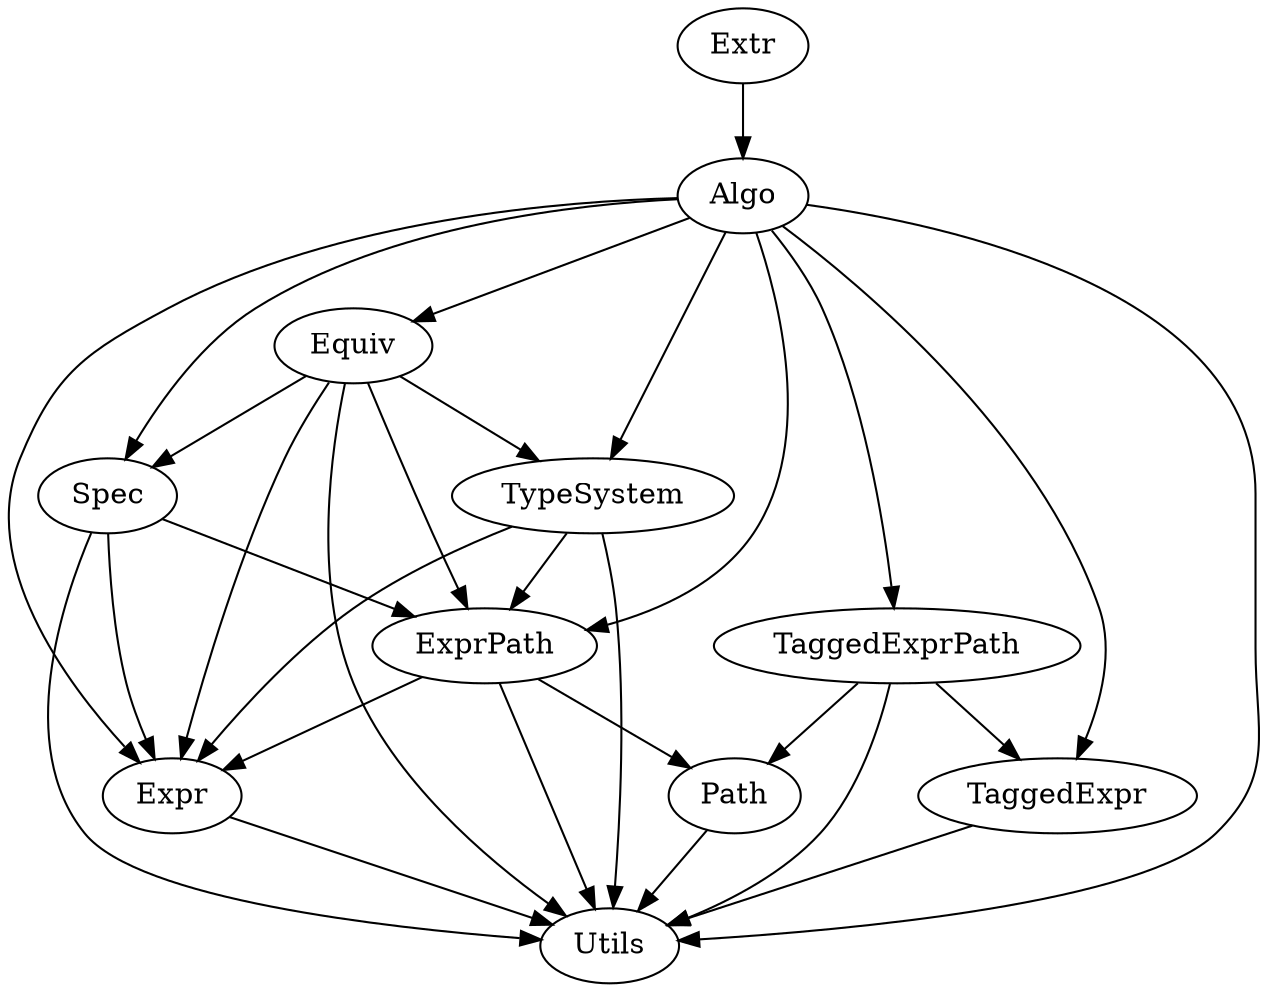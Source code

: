 digraph depend {
    Algo [label="Algo", URL="Verilog.Algo.html"];
    // CachedAlgo [label="CachedAlgo", URL="Verilog.CachedAlgo.html"];
    Equiv [label="Equiv", URL="Verilog.Equiv.html"];
    Expr [label="Expr", URL="Verilog.Expr.html"];
    ExprPath [label="ExprPath", URL="Verilog.ExprPath.html"];
    Extr [label="Extr", URL="Verilog.Extr.html"];
    Path [label="Path", URL="Verilog.Path.html"];
    Spec [label="Spec", URL="Verilog.Spec.html"];
    TaggedExpr [label="TaggedExpr", URL="Verilog.TaggedExpr.html"];
    TaggedExprPath [label="TaggedExprPath", URL="Verilog.TaggedExprPath.html"];
    TypeSystem [label="TypeSystem", URL="Verilog.TypeSystem.html"];
    Utils [label="Utils", URL="Verilog.Utils.html"];

    Algo -> Expr;
    Algo -> ExprPath;
    Algo -> TaggedExpr;
    Algo -> TaggedExprPath;
    Algo -> TypeSystem;
    Algo -> Spec;
    Algo -> Equiv;
    Algo -> Utils;

    // CachedAlgo -> Expr;
    // CachedAlgo -> ExprPath;
    // CachedAlgo -> TaggedExpr;
    // CachedAlgo -> TaggedExprPath;
    // CachedAlgo -> TypeSystem;
    // CachedAlgo -> Spec;
    // CachedAlgo -> Utils;

    Equiv -> Expr;
    Equiv ->  ExprPath;
    Equiv -> Spec;
    Equiv -> TypeSystem;
    Equiv -> Utils;

    Expr -> Utils;

    ExprPath -> Expr;
    ExprPath -> Path;
    ExprPath -> Utils;

    Extr -> Algo;

    Path -> Utils;

    Spec -> Expr;
    Spec -> ExprPath;
    Spec -> Utils;

    TaggedExpr -> Utils;

    TaggedExprPath -> TaggedExpr;
    TaggedExprPath -> Path;
    TaggedExprPath -> Utils;

    TypeSystem -> Expr;
    TypeSystem -> ExprPath;
    TypeSystem -> Utils;
}
